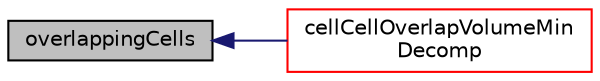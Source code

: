 digraph "overlappingCells"
{
  bgcolor="transparent";
  edge [fontname="Helvetica",fontsize="10",labelfontname="Helvetica",labelfontsize="10"];
  node [fontname="Helvetica",fontsize="10",shape=record];
  rankdir="LR";
  Node1 [label="overlappingCells",height=0.2,width=0.4,color="black", fillcolor="grey75", style="filled", fontcolor="black"];
  Node1 -> Node2 [dir="back",color="midnightblue",fontsize="10",style="solid",fontname="Helvetica"];
  Node2 [label="cellCellOverlapVolumeMin\lDecomp",height=0.2,width=0.4,color="red",URL="$a02658.html#ac07b93de89840367af8c4144a41b064d",tooltip="Calculates the overlap volume. "];
}
